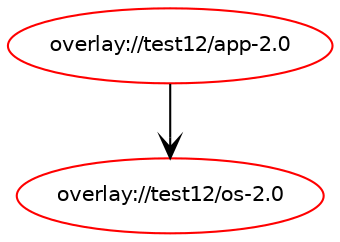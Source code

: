 digraph prolog {

newrank=true;
concentrate=true;
compound=true;
graph [rankdir=TD];#, ranksep=2.5, nodesep=0.2];
edge  [arrowhead=vee];
node  [fontname=Helvetica,fontsize=10];

"overlay://test12/app-2.0" [color=red, href="../test12/app-2.0-depend.svg"];
"overlay://test12/app-2.0" -> "overlay://test12/os-2.0"
"overlay://test12/os-2.0" [color=red, href="../test12/os-2.0-depend.svg"];
}
